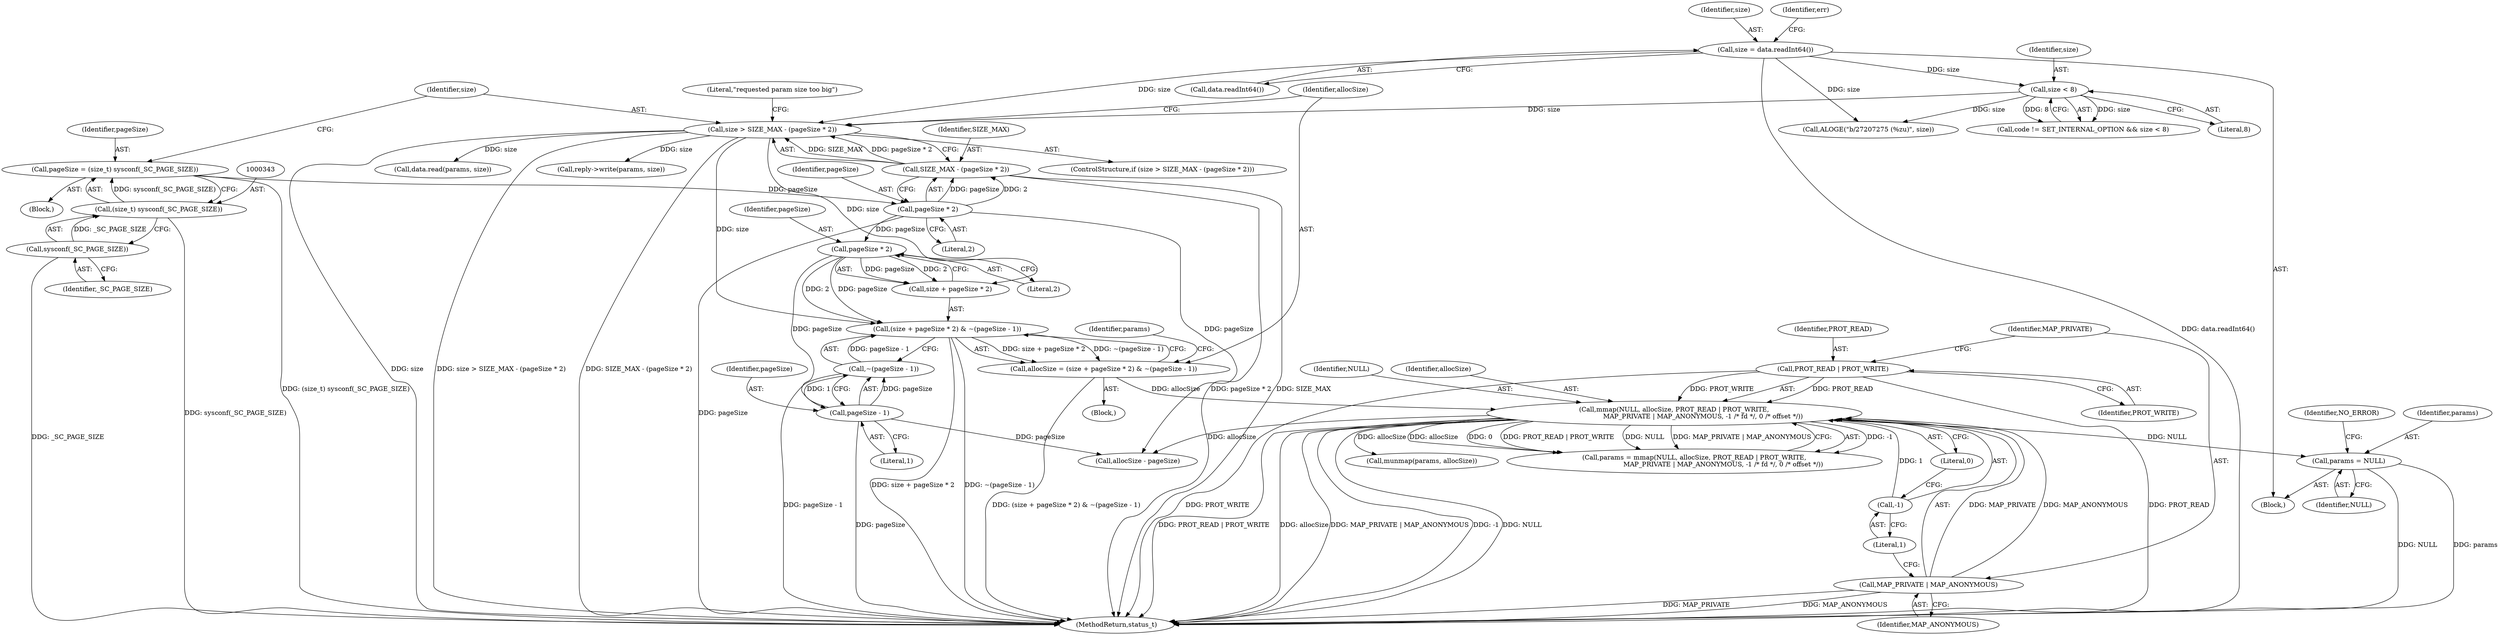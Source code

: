 digraph "0_Android_295c883fe3105b19bcd0f9e07d54c6b589fc5bff@pointer" {
"1000531" [label="(Call,params = NULL)"];
"1000373" [label="(Call,mmap(NULL, allocSize, PROT_READ | PROT_WRITE,\n                            MAP_PRIVATE | MAP_ANONYMOUS, -1 /* fd */, 0 /* offset */))"];
"1000359" [label="(Call,allocSize = (size + pageSize * 2) & ~(pageSize - 1))"];
"1000361" [label="(Call,(size + pageSize * 2) & ~(pageSize - 1))"];
"1000347" [label="(Call,size > SIZE_MAX - (pageSize * 2))"];
"1000325" [label="(Call,size < 8)"];
"1000301" [label="(Call,size = data.readInt64())"];
"1000349" [label="(Call,SIZE_MAX - (pageSize * 2))"];
"1000351" [label="(Call,pageSize * 2)"];
"1000340" [label="(Call,pageSize = (size_t) sysconf(_SC_PAGE_SIZE))"];
"1000342" [label="(Call,(size_t) sysconf(_SC_PAGE_SIZE))"];
"1000344" [label="(Call,sysconf(_SC_PAGE_SIZE))"];
"1000364" [label="(Call,pageSize * 2)"];
"1000367" [label="(Call,~(pageSize - 1))"];
"1000368" [label="(Call,pageSize - 1)"];
"1000376" [label="(Call,PROT_READ | PROT_WRITE)"];
"1000379" [label="(Call,MAP_PRIVATE | MAP_ANONYMOUS)"];
"1000382" [label="(Call,-1)"];
"1000346" [label="(ControlStructure,if (size > SIZE_MAX - (pageSize * 2)))"];
"1000352" [label="(Identifier,pageSize)"];
"1000535" [label="(Identifier,NO_ERROR)"];
"1000438" [label="(Call,allocSize - pageSize)"];
"1000345" [label="(Identifier,_SC_PAGE_SIZE)"];
"1000392" [label="(Call,data.read(params, size))"];
"1000362" [label="(Call,size + pageSize * 2)"];
"1000349" [label="(Call,SIZE_MAX - (pageSize * 2))"];
"1000375" [label="(Identifier,allocSize)"];
"1000376" [label="(Call,PROT_READ | PROT_WRITE)"];
"1000347" [label="(Call,size > SIZE_MAX - (pageSize * 2))"];
"1000379" [label="(Call,MAP_PRIVATE | MAP_ANONYMOUS)"];
"1000365" [label="(Identifier,pageSize)"];
"1000369" [label="(Identifier,pageSize)"];
"1000321" [label="(Call,code != SET_INTERNAL_OPTION && size < 8)"];
"1000329" [label="(Call,ALOGE(\"b/27207275 (%zu)\", size))"];
"1000531" [label="(Call,params = NULL)"];
"1000336" [label="(Block,)"];
"1000384" [label="(Literal,0)"];
"1000358" [label="(Block,)"];
"1000372" [label="(Identifier,params)"];
"1000325" [label="(Call,size < 8)"];
"1000340" [label="(Call,pageSize = (size_t) sysconf(_SC_PAGE_SIZE))"];
"1000381" [label="(Identifier,MAP_ANONYMOUS)"];
"1000342" [label="(Call,(size_t) sysconf(_SC_PAGE_SIZE))"];
"1000528" [label="(Call,munmap(params, allocSize))"];
"1000283" [label="(Block,)"];
"1000348" [label="(Identifier,size)"];
"1000367" [label="(Call,~(pageSize - 1))"];
"1000351" [label="(Call,pageSize * 2)"];
"1000374" [label="(Identifier,NULL)"];
"1000326" [label="(Identifier,size)"];
"1000359" [label="(Call,allocSize = (size + pageSize * 2) & ~(pageSize - 1))"];
"1000302" [label="(Identifier,size)"];
"1000360" [label="(Identifier,allocSize)"];
"1000350" [label="(Identifier,SIZE_MAX)"];
"1000344" [label="(Call,sysconf(_SC_PAGE_SIZE))"];
"1000366" [label="(Literal,2)"];
"1000356" [label="(Literal,\"requested param size too big\")"];
"1000301" [label="(Call,size = data.readInt64())"];
"1000370" [label="(Literal,1)"];
"1000522" [label="(Call,reply->write(params, size))"];
"1000303" [label="(Call,data.readInt64())"];
"1000306" [label="(Identifier,err)"];
"1000371" [label="(Call,params = mmap(NULL, allocSize, PROT_READ | PROT_WRITE,\n                            MAP_PRIVATE | MAP_ANONYMOUS, -1 /* fd */, 0 /* offset */))"];
"1000378" [label="(Identifier,PROT_WRITE)"];
"1000382" [label="(Call,-1)"];
"1000341" [label="(Identifier,pageSize)"];
"1000380" [label="(Identifier,MAP_PRIVATE)"];
"1000368" [label="(Call,pageSize - 1)"];
"1000383" [label="(Literal,1)"];
"1000327" [label="(Literal,8)"];
"1000373" [label="(Call,mmap(NULL, allocSize, PROT_READ | PROT_WRITE,\n                            MAP_PRIVATE | MAP_ANONYMOUS, -1 /* fd */, 0 /* offset */))"];
"1000353" [label="(Literal,2)"];
"1000361" [label="(Call,(size + pageSize * 2) & ~(pageSize - 1))"];
"1000377" [label="(Identifier,PROT_READ)"];
"1000532" [label="(Identifier,params)"];
"1000533" [label="(Identifier,NULL)"];
"1000364" [label="(Call,pageSize * 2)"];
"1001343" [label="(MethodReturn,status_t)"];
"1000531" -> "1000283"  [label="AST: "];
"1000531" -> "1000533"  [label="CFG: "];
"1000532" -> "1000531"  [label="AST: "];
"1000533" -> "1000531"  [label="AST: "];
"1000535" -> "1000531"  [label="CFG: "];
"1000531" -> "1001343"  [label="DDG: NULL"];
"1000531" -> "1001343"  [label="DDG: params"];
"1000373" -> "1000531"  [label="DDG: NULL"];
"1000373" -> "1000371"  [label="AST: "];
"1000373" -> "1000384"  [label="CFG: "];
"1000374" -> "1000373"  [label="AST: "];
"1000375" -> "1000373"  [label="AST: "];
"1000376" -> "1000373"  [label="AST: "];
"1000379" -> "1000373"  [label="AST: "];
"1000382" -> "1000373"  [label="AST: "];
"1000384" -> "1000373"  [label="AST: "];
"1000371" -> "1000373"  [label="CFG: "];
"1000373" -> "1001343"  [label="DDG: PROT_READ | PROT_WRITE"];
"1000373" -> "1001343"  [label="DDG: allocSize"];
"1000373" -> "1001343"  [label="DDG: MAP_PRIVATE | MAP_ANONYMOUS"];
"1000373" -> "1001343"  [label="DDG: -1"];
"1000373" -> "1001343"  [label="DDG: NULL"];
"1000373" -> "1000371"  [label="DDG: -1"];
"1000373" -> "1000371"  [label="DDG: allocSize"];
"1000373" -> "1000371"  [label="DDG: 0"];
"1000373" -> "1000371"  [label="DDG: PROT_READ | PROT_WRITE"];
"1000373" -> "1000371"  [label="DDG: NULL"];
"1000373" -> "1000371"  [label="DDG: MAP_PRIVATE | MAP_ANONYMOUS"];
"1000359" -> "1000373"  [label="DDG: allocSize"];
"1000376" -> "1000373"  [label="DDG: PROT_READ"];
"1000376" -> "1000373"  [label="DDG: PROT_WRITE"];
"1000379" -> "1000373"  [label="DDG: MAP_PRIVATE"];
"1000379" -> "1000373"  [label="DDG: MAP_ANONYMOUS"];
"1000382" -> "1000373"  [label="DDG: 1"];
"1000373" -> "1000438"  [label="DDG: allocSize"];
"1000373" -> "1000528"  [label="DDG: allocSize"];
"1000359" -> "1000358"  [label="AST: "];
"1000359" -> "1000361"  [label="CFG: "];
"1000360" -> "1000359"  [label="AST: "];
"1000361" -> "1000359"  [label="AST: "];
"1000372" -> "1000359"  [label="CFG: "];
"1000359" -> "1001343"  [label="DDG: (size + pageSize * 2) & ~(pageSize - 1)"];
"1000361" -> "1000359"  [label="DDG: size + pageSize * 2"];
"1000361" -> "1000359"  [label="DDG: ~(pageSize - 1)"];
"1000361" -> "1000367"  [label="CFG: "];
"1000362" -> "1000361"  [label="AST: "];
"1000367" -> "1000361"  [label="AST: "];
"1000361" -> "1001343"  [label="DDG: ~(pageSize - 1)"];
"1000361" -> "1001343"  [label="DDG: size + pageSize * 2"];
"1000347" -> "1000361"  [label="DDG: size"];
"1000364" -> "1000361"  [label="DDG: pageSize"];
"1000364" -> "1000361"  [label="DDG: 2"];
"1000367" -> "1000361"  [label="DDG: pageSize - 1"];
"1000347" -> "1000346"  [label="AST: "];
"1000347" -> "1000349"  [label="CFG: "];
"1000348" -> "1000347"  [label="AST: "];
"1000349" -> "1000347"  [label="AST: "];
"1000356" -> "1000347"  [label="CFG: "];
"1000360" -> "1000347"  [label="CFG: "];
"1000347" -> "1001343"  [label="DDG: SIZE_MAX - (pageSize * 2)"];
"1000347" -> "1001343"  [label="DDG: size"];
"1000347" -> "1001343"  [label="DDG: size > SIZE_MAX - (pageSize * 2)"];
"1000325" -> "1000347"  [label="DDG: size"];
"1000301" -> "1000347"  [label="DDG: size"];
"1000349" -> "1000347"  [label="DDG: SIZE_MAX"];
"1000349" -> "1000347"  [label="DDG: pageSize * 2"];
"1000347" -> "1000362"  [label="DDG: size"];
"1000347" -> "1000392"  [label="DDG: size"];
"1000347" -> "1000522"  [label="DDG: size"];
"1000325" -> "1000321"  [label="AST: "];
"1000325" -> "1000327"  [label="CFG: "];
"1000326" -> "1000325"  [label="AST: "];
"1000327" -> "1000325"  [label="AST: "];
"1000321" -> "1000325"  [label="CFG: "];
"1000325" -> "1000321"  [label="DDG: size"];
"1000325" -> "1000321"  [label="DDG: 8"];
"1000301" -> "1000325"  [label="DDG: size"];
"1000325" -> "1000329"  [label="DDG: size"];
"1000301" -> "1000283"  [label="AST: "];
"1000301" -> "1000303"  [label="CFG: "];
"1000302" -> "1000301"  [label="AST: "];
"1000303" -> "1000301"  [label="AST: "];
"1000306" -> "1000301"  [label="CFG: "];
"1000301" -> "1001343"  [label="DDG: data.readInt64()"];
"1000301" -> "1000329"  [label="DDG: size"];
"1000349" -> "1000351"  [label="CFG: "];
"1000350" -> "1000349"  [label="AST: "];
"1000351" -> "1000349"  [label="AST: "];
"1000349" -> "1001343"  [label="DDG: pageSize * 2"];
"1000349" -> "1001343"  [label="DDG: SIZE_MAX"];
"1000351" -> "1000349"  [label="DDG: pageSize"];
"1000351" -> "1000349"  [label="DDG: 2"];
"1000351" -> "1000353"  [label="CFG: "];
"1000352" -> "1000351"  [label="AST: "];
"1000353" -> "1000351"  [label="AST: "];
"1000351" -> "1001343"  [label="DDG: pageSize"];
"1000340" -> "1000351"  [label="DDG: pageSize"];
"1000351" -> "1000364"  [label="DDG: pageSize"];
"1000351" -> "1000438"  [label="DDG: pageSize"];
"1000340" -> "1000336"  [label="AST: "];
"1000340" -> "1000342"  [label="CFG: "];
"1000341" -> "1000340"  [label="AST: "];
"1000342" -> "1000340"  [label="AST: "];
"1000348" -> "1000340"  [label="CFG: "];
"1000340" -> "1001343"  [label="DDG: (size_t) sysconf(_SC_PAGE_SIZE)"];
"1000342" -> "1000340"  [label="DDG: sysconf(_SC_PAGE_SIZE)"];
"1000342" -> "1000344"  [label="CFG: "];
"1000343" -> "1000342"  [label="AST: "];
"1000344" -> "1000342"  [label="AST: "];
"1000342" -> "1001343"  [label="DDG: sysconf(_SC_PAGE_SIZE)"];
"1000344" -> "1000342"  [label="DDG: _SC_PAGE_SIZE"];
"1000344" -> "1000345"  [label="CFG: "];
"1000345" -> "1000344"  [label="AST: "];
"1000344" -> "1001343"  [label="DDG: _SC_PAGE_SIZE"];
"1000364" -> "1000362"  [label="AST: "];
"1000364" -> "1000366"  [label="CFG: "];
"1000365" -> "1000364"  [label="AST: "];
"1000366" -> "1000364"  [label="AST: "];
"1000362" -> "1000364"  [label="CFG: "];
"1000364" -> "1000362"  [label="DDG: pageSize"];
"1000364" -> "1000362"  [label="DDG: 2"];
"1000364" -> "1000368"  [label="DDG: pageSize"];
"1000367" -> "1000368"  [label="CFG: "];
"1000368" -> "1000367"  [label="AST: "];
"1000367" -> "1001343"  [label="DDG: pageSize - 1"];
"1000368" -> "1000367"  [label="DDG: pageSize"];
"1000368" -> "1000367"  [label="DDG: 1"];
"1000368" -> "1000370"  [label="CFG: "];
"1000369" -> "1000368"  [label="AST: "];
"1000370" -> "1000368"  [label="AST: "];
"1000368" -> "1001343"  [label="DDG: pageSize"];
"1000368" -> "1000438"  [label="DDG: pageSize"];
"1000376" -> "1000378"  [label="CFG: "];
"1000377" -> "1000376"  [label="AST: "];
"1000378" -> "1000376"  [label="AST: "];
"1000380" -> "1000376"  [label="CFG: "];
"1000376" -> "1001343"  [label="DDG: PROT_READ"];
"1000376" -> "1001343"  [label="DDG: PROT_WRITE"];
"1000379" -> "1000381"  [label="CFG: "];
"1000380" -> "1000379"  [label="AST: "];
"1000381" -> "1000379"  [label="AST: "];
"1000383" -> "1000379"  [label="CFG: "];
"1000379" -> "1001343"  [label="DDG: MAP_PRIVATE"];
"1000379" -> "1001343"  [label="DDG: MAP_ANONYMOUS"];
"1000382" -> "1000383"  [label="CFG: "];
"1000383" -> "1000382"  [label="AST: "];
"1000384" -> "1000382"  [label="CFG: "];
}
